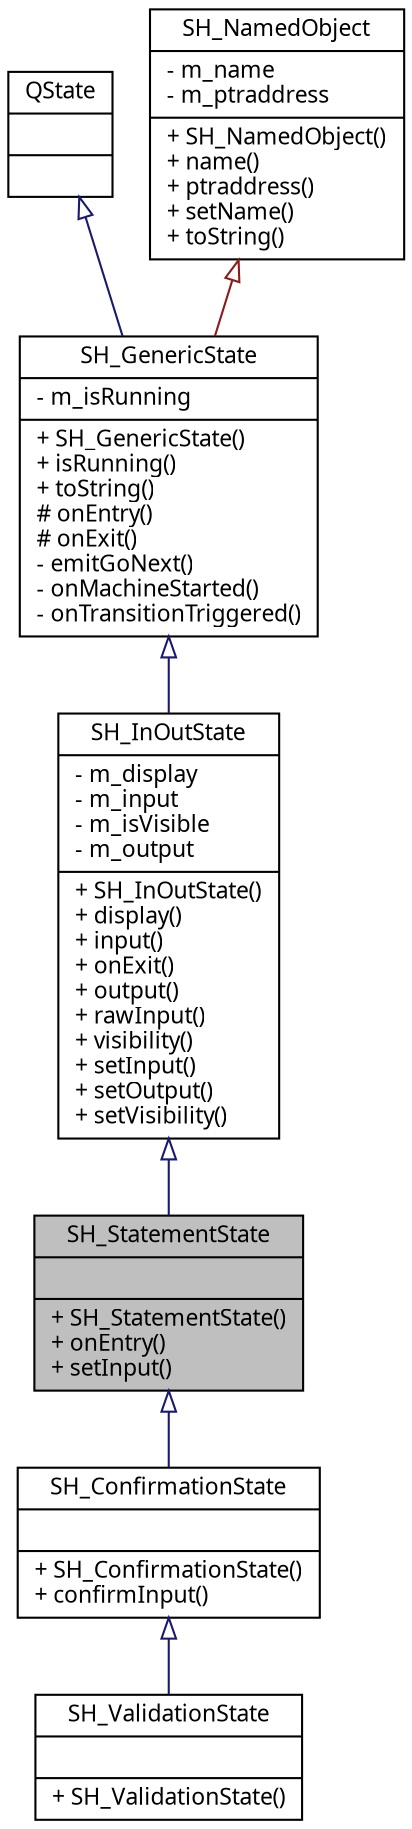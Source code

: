 digraph "SH_StatementState"
{
 // INTERACTIVE_SVG=YES
  bgcolor="transparent";
  edge [fontname="Verdana",fontsize="11",labelfontname="Verdana",labelfontsize="11"];
  node [fontname="Verdana",fontsize="11",shape=record];
  Node1 [label="{SH_StatementState\n||+ SH_StatementState()\l+ onEntry()\l+ setInput()\l}",height=0.2,width=0.4,color="black", fillcolor="grey75", style="filled" fontcolor="black"];
  Node2 -> Node1 [dir="back",color="midnightblue",fontsize="11",style="solid",arrowtail="onormal"];
  Node2 [label="{SH_InOutState\n|- m_display\l- m_input\l- m_isVisible\l- m_output\l|+ SH_InOutState()\l+ display()\l+ input()\l+ onExit()\l+ output()\l+ rawInput()\l+ visibility()\l+ setInput()\l+ setOutput()\l+ setVisibility()\l}",height=0.2,width=0.4,color="black",URL="$classSH__InOutState.html"];
  Node3 -> Node2 [dir="back",color="midnightblue",fontsize="11",style="solid",arrowtail="onormal"];
  Node3 [label="{SH_GenericState\n|- m_isRunning\l|+ SH_GenericState()\l+ isRunning()\l+ toString()\l# onEntry()\l# onExit()\l- emitGoNext()\l- onMachineStarted()\l- onTransitionTriggered()\l}",height=0.2,width=0.4,color="black",URL="$classSH__GenericState.html"];
  Node4 -> Node3 [dir="back",color="midnightblue",fontsize="11",style="solid",arrowtail="onormal"];
  Node4 [label="{QState\n||}",height=0.2,width=0.4,color="black",URL="$classQState.html"];
  Node5 -> Node3 [dir="back",color="firebrick4",fontsize="11",style="solid",arrowtail="onormal"];
  Node5 [label="{SH_NamedObject\n|- m_name\l- m_ptraddress\l|+ SH_NamedObject()\l+ name()\l+ ptraddress()\l+ setName()\l+ toString()\l}",height=0.2,width=0.4,color="black",URL="$classSH__NamedObject.html"];
  Node1 -> Node6 [dir="back",color="midnightblue",fontsize="11",style="solid",arrowtail="onormal"];
  Node6 [label="{SH_ConfirmationState\n||+ SH_ConfirmationState()\l+ confirmInput()\l}",height=0.2,width=0.4,color="black",URL="$classSH__ConfirmationState.html",tooltip="La class ConfirmationState représente un état dans lequel le système attend que l&#39;utilisateur appuie ..."];
  Node6 -> Node7 [dir="back",color="midnightblue",fontsize="11",style="solid",arrowtail="onormal"];
  Node7 [label="{SH_ValidationState\n||+ SH_ValidationState()\l}",height=0.2,width=0.4,color="black",URL="$classSH__ValidationState.html"];
}
